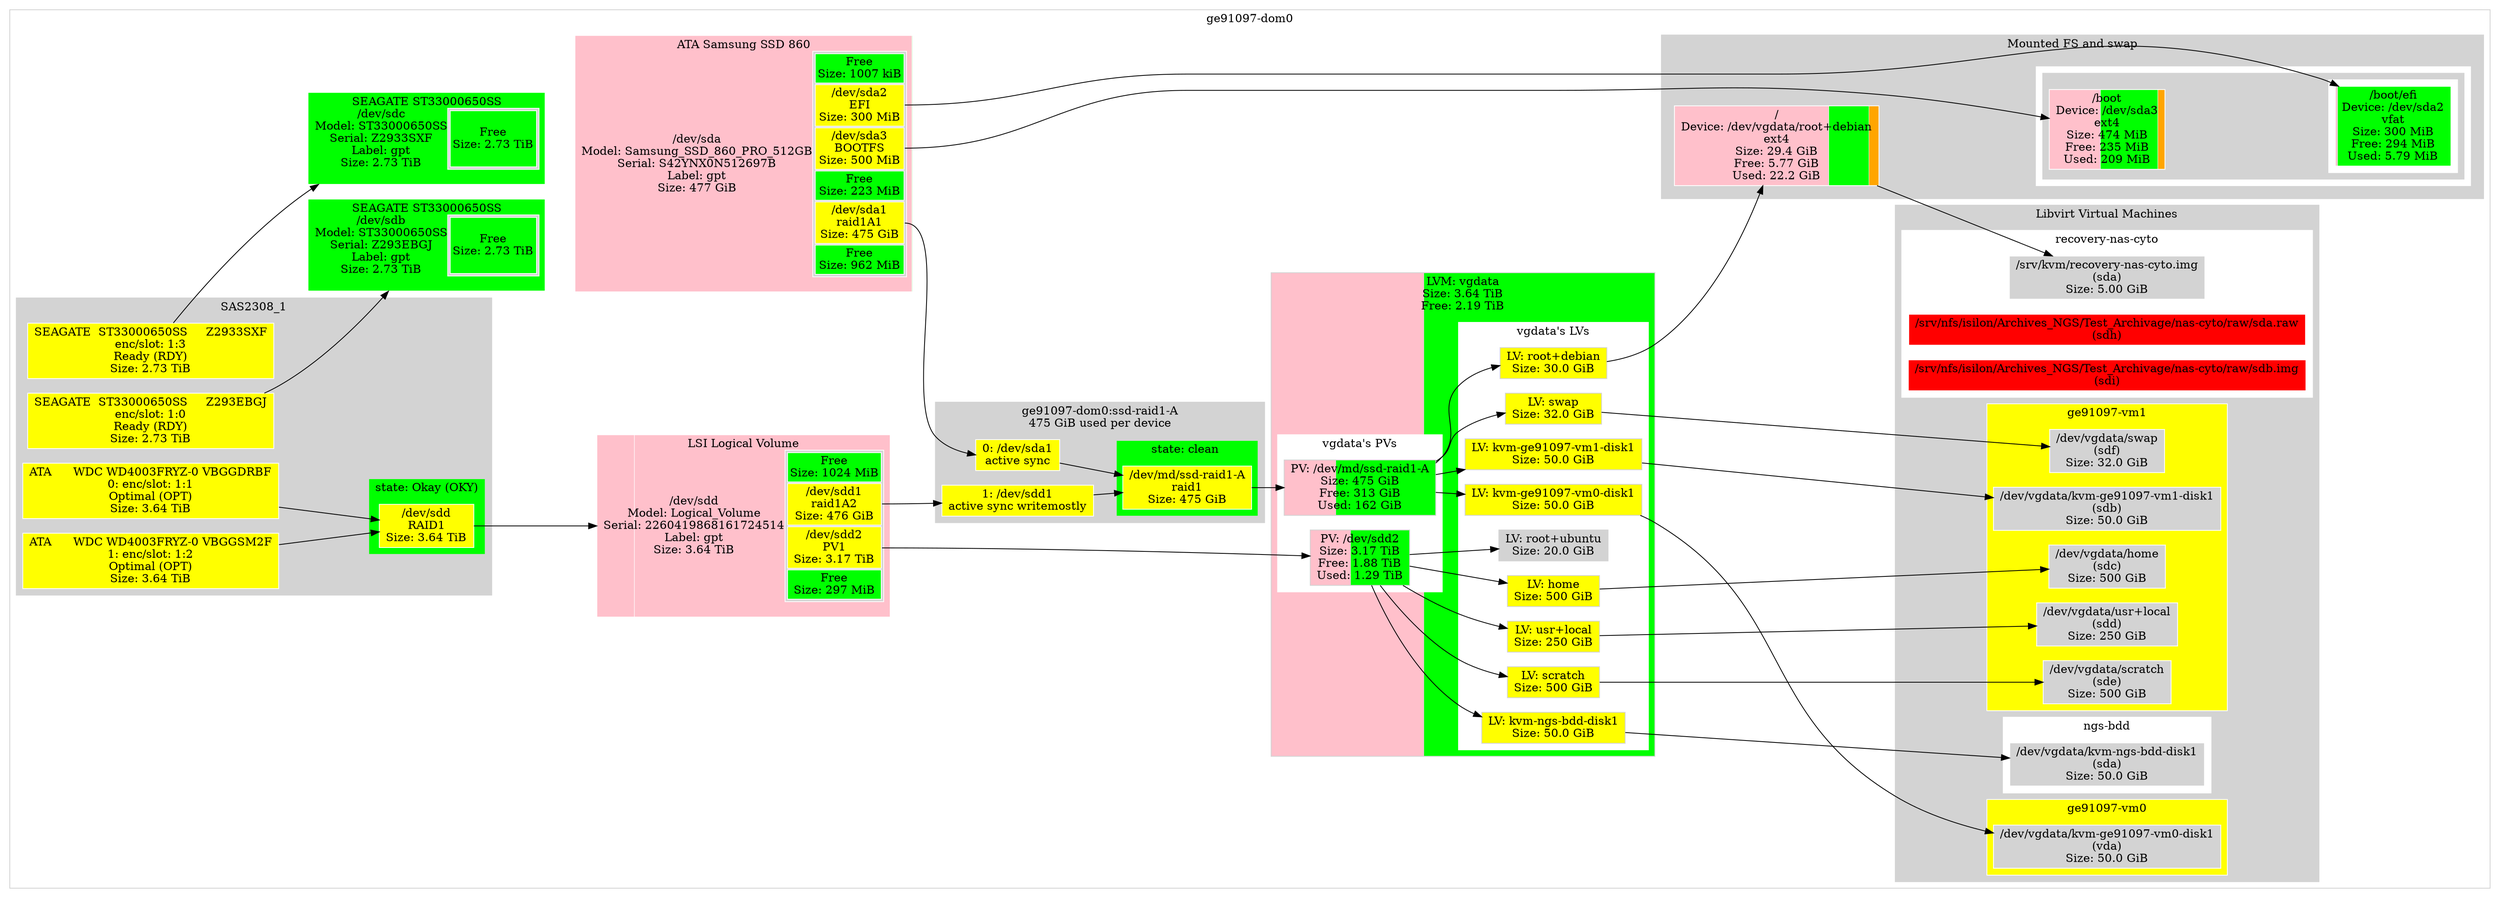 digraph "ge91097-dom0"{ // HEADER: MACHINE
	rankdir=LR; // HEADER: MACHINE
	subgraph "cluster_machine@ge91097-dom0" {
		style=filled;
		color=lightgrey;
		fillcolor=white;
		node [style=filled,color=white,fillcolor=white,shape=rectangle];
			{ "machine@ge91097-dom0|Partition::GPT@sda" [
				label=<<TABLE BORDER="0" CELLPADDING="0" CELLSPACING="0">
						<TR> <TD COLSPAN="2">ATA Samsung SSD 860</TD> </TR><TR><TD >/dev/sda<BR/>Model: Samsung_SSD_860_PRO_512GB<BR/>Serial: S42YNX0N512697B<BR/>Label: gpt<BR/>Size: 477 GiB</TD>    <TD BGCOLOR="lightgrey">
						<TABLE >
							<TR>
								<TD bgcolor="green">
								Free<BR/>Size: 1007 kiB
								</TD>
							</TR>
							<TR>
								<TD PORT="2" BGCOLOR="yellow">
								/dev/sda2<BR/>EFI<BR/>Size: 300 MiB
								</TD>
							</TR>
							<TR>
								<TD PORT="3" BGCOLOR="yellow">
								/dev/sda3<BR/>BOOTFS<BR/>Size: 500 MiB
								</TD>
							</TR>
							<TR>
								<TD bgcolor="green">
								Free<BR/>Size: 223 MiB
								</TD>
							</TR>
							<TR>
								<TD PORT="1" BGCOLOR="yellow">
								/dev/sda1<BR/>raid1A1<BR/>Size: 475 GiB
								</TD>
							</TR>
							<TR>
								<TD bgcolor="green">
								Free<BR/>Size: 962 MiB
								</TD>
							</TR>
						</TABLE>
						</TD> </TR><TR> <TD COLSPAN="2"> </TD> </TR>
					</TABLE>
				>;
				// Style node
				color=white;
				fillcolor=lightgrey;
				shape="rectangle";
				style=striped;
				fillcolor="green;0.000002:pink;0.000614:pink;0.001024:green;0.000457:pink;0.995933:green;0.001970";
			]; }
			{ "machine@ge91097-dom0|Partition::GPT@sdb" [
				label=<<TABLE BORDER="0" CELLPADDING="0" CELLSPACING="0">
						<TR> <TD COLSPAN="2">SEAGATE ST33000650SS</TD> </TR><TR><TD >/dev/sdb<BR/>Model: ST33000650SS<BR/>Serial: Z293EBGJ<BR/>Label: gpt<BR/>Size: 2.73 TiB</TD>    <TD BGCOLOR="lightgrey">
						<TABLE >
							<TR>
								<TD bgcolor="green">
								Free<BR/>Size: 2.73 TiB
								</TD>
							</TR>
						</TABLE>
						</TD> </TR><TR> <TD COLSPAN="2"> </TD> </TR>
					</TABLE>
				>;
				// Style node
				color=white;
				fillcolor=lightgrey;
				shape="rectangle";
				style=striped;
				fillcolor="green;1.000000";
			]; }
			{ "machine@ge91097-dom0|Partition::GPT@sdc" [
				label=<<TABLE BORDER="0" CELLPADDING="0" CELLSPACING="0">
						<TR> <TD COLSPAN="2">SEAGATE ST33000650SS</TD> </TR><TR><TD >/dev/sdc<BR/>Model: ST33000650SS<BR/>Serial: Z2933SXF<BR/>Label: gpt<BR/>Size: 2.73 TiB</TD>    <TD BGCOLOR="lightgrey">
						<TABLE >
							<TR>
								<TD bgcolor="green">
								Free<BR/>Size: 2.73 TiB
								</TD>
							</TR>
						</TABLE>
						</TD> </TR><TR> <TD COLSPAN="2"> </TD> </TR>
					</TABLE>
				>;
				// Style node
				color=white;
				fillcolor=lightgrey;
				shape="rectangle";
				style=striped;
				fillcolor="green;1.000000";
			]; }
			{ "machine@ge91097-dom0|Partition::GPT@sdd" [
				label=<<TABLE BORDER="0" CELLPADDING="0" CELLSPACING="0">
						<TR> <TD COLSPAN="2">LSI Logical Volume</TD> </TR><TR><TD >/dev/sdd<BR/>Model: Logical_Volume<BR/>Serial: 2260419868161724514<BR/>Label: gpt<BR/>Size: 3.64 TiB</TD>    <TD BGCOLOR="lightgrey">
						<TABLE >
							<TR>
								<TD bgcolor="green">
								Free<BR/>Size: 1024 MiB
								</TD>
							</TR>
							<TR>
								<TD PORT="1" BGCOLOR="yellow">
								/dev/sdd1<BR/>raid1A2<BR/>Size: 476 GiB
								</TD>
							</TR>
							<TR>
								<TD PORT="2" BGCOLOR="yellow">
								/dev/sdd2<BR/>PV1<BR/>Size: 3.17 TiB
								</TD>
							</TR>
							<TR>
								<TD bgcolor="green">
								Free<BR/>Size: 297 MiB
								</TD>
							</TR>
						</TABLE>
						</TD> </TR><TR> <TD COLSPAN="2"> </TD> </TR>
					</TABLE>
				>;
				// Style node
				color=white;
				fillcolor=lightgrey;
				shape="rectangle";
				style=striped;
				fillcolor="green;0.000268:pink;0.127775:pink;0.871878:green;0.000078";
			]; }
			subgraph "cluster_machine@ge91097-dom0|LVM::VG@vgdata" {
				style=filled;
				color=lightgrey;
				fillcolor=lightgrey;
				node [style=filled,color=lightgrey,fillcolor=lightgrey,shape=rectangle];
				subgraph "cluster_machine@ge91097-dom0|LVM::VG@vgdata|::PVs" {
					color=white;
					fillcolor=white;
					{ "machine@ge91097-dom0|LVM::VG@vgdata|::PVs|::PV@md127" [
						label="PV: /dev/md/ssd-raid1-A\nSize: 475 GiB\nFree: 313 GiB\nUsed: 162 GiB";
						shape=rectangle;style=striped;fillcolor="pink;0.341145.2:green"
					]; }
					{ "machine@ge91097-dom0|LVM::VG@vgdata|::PVs|::PV@sdd2" [
						label="PV: /dev/sdd2\nSize: 3.17 TiB\nFree: 1.88 TiB\nUsed: 1.29 TiB";
						shape=rectangle;style=striped;fillcolor="pink;0.406404.2:green"
					]; }
					label="vgdata's PVs";
				}
				subgraph "cluster_machine@ge91097-dom0|LVM::VG@vgdata|::LVs" {
					color=white;
					fillcolor=white;
					{ "machine@ge91097-dom0|LVM::VG@vgdata|::LVs|::LV@home" [
						label="LV: home\nSize: 500 GiB";
						fillcolor="yellow"
					]; }
					{ "machine@ge91097-dom0|LVM::VG@vgdata|::LVs|::LV@kvm-ge91097-vm0-disk1" [
						label="LV: kvm-ge91097-vm0-disk1\nSize: 50.0 GiB";
						fillcolor="yellow"
					]; }
					{ "machine@ge91097-dom0|LVM::VG@vgdata|::LVs|::LV@kvm-ge91097-vm1-disk1" [
						label="LV: kvm-ge91097-vm1-disk1\nSize: 50.0 GiB";
						fillcolor="yellow"
					]; }
					{ "machine@ge91097-dom0|LVM::VG@vgdata|::LVs|::LV@kvm-ngs-bdd-disk1" [
						label="LV: kvm-ngs-bdd-disk1\nSize: 50.0 GiB";
						fillcolor="yellow"
					]; }
					{ "machine@ge91097-dom0|LVM::VG@vgdata|::LVs|::LV@root+debian" [
						label="LV: root+debian\nSize: 30.0 GiB";
						fillcolor="yellow"
					]; }
					{ "machine@ge91097-dom0|LVM::VG@vgdata|::LVs|::LV@root+ubuntu" [
						label="LV: root+ubuntu\nSize: 20.0 GiB";
						fillcolor="lightgrey"
					]; }
					{ "machine@ge91097-dom0|LVM::VG@vgdata|::LVs|::LV@scratch" [
						label="LV: scratch\nSize: 500 GiB";
						fillcolor="yellow"
					]; }
					{ "machine@ge91097-dom0|LVM::VG@vgdata|::LVs|::LV@swap" [
						label="LV: swap\nSize: 32.0 GiB";
						fillcolor="yellow"
					]; }
					{ "machine@ge91097-dom0|LVM::VG@vgdata|::LVs|::LV@usr+local" [
						label="LV: usr+local\nSize: 250 GiB";
						fillcolor="yellow"
					]; }
					label="vgdata's LVs";
				}
				label="LVM: vgdata\nSize: 3.64 TiB\nFree: 2.19 TiB";
				style=striped;fillcolor="pink;0.398080.2:green"
			}
			subgraph "cluster_machine@ge91097-dom0|RAID::MD@md127" {
				style=filled;
				color=lightgrey;
				fillcolor=lightgrey;
				node [style=filled,color=white,fillcolor=lightgrey,shape=rectangle];
				subgraph "cluster_machine@ge91097-dom0|RAID::MD@md127|::State" {
					{ "machine@ge91097-dom0|RAID::MD@md127|::State|::RaidDevice@md127" [
						label="/dev/md/ssd-raid1-A\nraid1\nSize: 475 GiB";
						fillcolor="yellow"
					]; }
					label="state: clean ";
					shape=oval
					fillcolor=green
				}
				{ "machine@ge91097-dom0|RAID::MD@md127|::Device@sda1" [
					label="0: /dev/sda1\nactive sync";
					fillcolor=yellow
				]; }
				{ "machine@ge91097-dom0|RAID::MD@md127|::Device@sdd1" [
					label="1: /dev/sdd1\nactive sync writemostly";
					fillcolor=yellow
				]; }
				label="ge91097-dom0:ssd-raid1-A\n475 GiB used per device";
			}
			subgraph "cluster_machine@ge91097-dom0|RAID::LSI::SASIrcu@0" {
				style=filled;
				color=lightgrey;
				fillcolor=lightgrey;
				node [style=filled,color=white,fillcolor=lightgrey,shape=rectangle];
				{ "machine@ge91097-dom0|RAID::LSI::SASIrcu@0|::RawDevice@LSISASIrcu@1:0" [
					label="SEAGATE  ST33000650SS     Z293EBGJ\nenc/slot: 1:0\nReady (RDY)\nSize: 2.73 TiB";
					fillcolor=yellow
				]; }
				{ "machine@ge91097-dom0|RAID::LSI::SASIrcu@0|::RawDevice@LSISASIrcu@1:1" [
					label="ATA      WDC WD4003FRYZ-0 VBGGDRBF\n0: enc/slot: 1:1\nOptimal (OPT)\nSize: 3.64 TiB";
					fillcolor=yellow
				]; }
				{ "machine@ge91097-dom0|RAID::LSI::SASIrcu@0|::RawDevice@LSISASIrcu@1:2" [
					label="ATA      WDC WD4003FRYZ-0 VBGGSM2F\n1: enc/slot: 1:2\nOptimal (OPT)\nSize: 3.64 TiB";
					fillcolor=yellow
				]; }
				{ "machine@ge91097-dom0|RAID::LSI::SASIrcu@0|::RawDevice@LSISASIrcu@1:3" [
					label="SEAGATE  ST33000650SS     Z2933SXF\nenc/slot: 1:3\nReady (RDY)\nSize: 2.73 TiB";
					fillcolor=yellow
				]; }
				subgraph "cluster_machine@ge91097-dom0|RAID::LSI::SASIrcu@0|::State@sdd" {
					{ "machine@ge91097-dom0|RAID::LSI::SASIrcu@0|::State@sdd|::RaidDevice@1" [
						label="/dev/sdd\nRAID1\nSize: 3.64 TiB";
						fillcolor="yellow"
					]; }
					label="state: Okay (OKY)";
					shape=oval
					fillcolor=green
				}
				label="SAS2308_1";
			}
			subgraph "cluster_machine@ge91097-dom0|FS" {
				style=filled;
				color=lightgrey;
				fillcolor=lightgrey;
				node [style=filled,color=white,fillcolor=lightgrey,shape=rectangle];
				subgraph "cluster_machine@ge91097-dom0|FS|::SWAP@@FS@SWAP" {
					style=filled;
					color=white
					fillcolor=lightgrey;
					node [style=filled,color=white,fillcolor=lightgrey,shape=rectangle];
					label="SWAP\nSize: 0 B";
					shape=rectangle;style=striped;fillcolor="yellow"
				}
				subgraph "cluster_machine@ge91097-dom0|FS|::MP@27@/" {
					style=filled;
					color=lightgrey;
					fillcolor=lightgrey;
					node [style=filled,color=white,fillcolor=lightgrey,shape=rectangle];
					{ "machine@ge91097-dom0|FS|::MP@27@/|::FS@FS@27@/" [
						label="/\nDevice: /dev/vgdata/root+debian\next4\nSize: 29.4 GiB\nFree: 5.77 GiB\nUsed: 22.2 GiB";
						shape=rectangle;style=striped;fillcolor="pink;0.754636.2:green;0.196469.2:orange"
					]; }
					subgraph "cluster_machine@ge91097-dom0|FS|::MP@27@/|::C@27@/" {
						color=white;
						fillcolor=white;
						subgraph "cluster_machine@ge91097-dom0|FS|::MP@27@/|::C@27@/|FS::MP@95@/boot" {
							style=filled;
							color=lightgrey;
							fillcolor=lightgrey;
							node [style=filled,color=white,fillcolor=lightgrey,shape=rectangle];
							{ "machine@ge91097-dom0|FS|::MP@27@/|::C@27@/|FS::MP@95@/boot|::FS@FS@95@/boot" [
								label="/boot\nDevice: /dev/sda3\next4\nSize: 474 MiB\nFree: 235 MiB\nUsed: 209 MiB";
								shape=rectangle;style=striped;fillcolor="pink;0.442009.2:green;0.496804.2:orange"
							]; }
							subgraph "cluster_machine@ge91097-dom0|FS|::MP@27@/|::C@27@/|FS::MP@95@/boot|::C@95@/boot" {
								color=white;
								fillcolor=white;
								{ "machine@ge91097-dom0|FS|::MP@27@/|::C@27@/|FS::MP@95@/boot|::C@95@/boot|FS::MP::FS@FS@98@/boot/efi" [
									label="/boot/efi\nDevice: /dev/sda2\nvfat\nSize: 300 MiB\nFree: 294 MiB\nUsed: 5.79 MiB";
									shape=rectangle;style=striped;fillcolor="pink;0.019308.2:green"
								]; }
								label="";
							}
							label="";
						}
						label="";
					}
					label="";
				}
				label="Mounted FS and swap";
			}
			subgraph "cluster_machine@ge91097-dom0|Libvirt" {
				style=filled;
				color=lightgrey;
				fillcolor=lightgrey;
				node [style=filled,color=white,fillcolor=lightgrey,shape=rectangle];
				subgraph "cluster_machine@ge91097-dom0|Libvirt|::VM@recovery-nas-cyto" {
					color=white;
					fillcolor=white;
					{ "machine@ge91097-dom0|Libvirt|::VM@recovery-nas-cyto|::Block@sda" [
						label="/srv/kvm/recovery-nas-cyto.img\n(sda)\nSize: 5.00 GiB";
					]; }
					{ "machine@ge91097-dom0|Libvirt|::VM@recovery-nas-cyto|::Block@sdh" [
						label="/srv/nfs/isilon/Archives_NGS/Test_Archivage/nas-cyto/raw/sda.raw\n(sdh)";
						fillcolor=red
					]; }
					{ "machine@ge91097-dom0|Libvirt|::VM@recovery-nas-cyto|::Block@sdi" [
						label="/srv/nfs/isilon/Archives_NGS/Test_Archivage/nas-cyto/raw/sdb.img\n(sdi)";
						fillcolor=red
					]; }
					label="recovery-nas-cyto";
				}
				subgraph "cluster_machine@ge91097-dom0|Libvirt|::VM@ngs-bdd" {
					color=white;
					fillcolor=white;
					{ "machine@ge91097-dom0|Libvirt|::VM@ngs-bdd|::Block@sda" [
						label="/dev/vgdata/kvm-ngs-bdd-disk1\n(sda)\nSize: 50.0 GiB";
					]; }
					label="ngs-bdd";
				}
				subgraph "cluster_machine@ge91097-dom0|Libvirt|::VM@ge91097-vm1" {
					color=white;
					fillcolor=white;
					{ "machine@ge91097-dom0|Libvirt|::VM@ge91097-vm1|::Block@sdc" [
						label="/dev/vgdata/home\n(sdc)\nSize: 500 GiB";
					]; }
					{ "machine@ge91097-dom0|Libvirt|::VM@ge91097-vm1|::Block@sdb" [
						label="/dev/vgdata/kvm-ge91097-vm1-disk1\n(sdb)\nSize: 50.0 GiB";
					]; }
					{ "machine@ge91097-dom0|Libvirt|::VM@ge91097-vm1|::Block@sde" [
						label="/dev/vgdata/scratch\n(sde)\nSize: 500 GiB";
					]; }
					{ "machine@ge91097-dom0|Libvirt|::VM@ge91097-vm1|::Block@sdf" [
						label="/dev/vgdata/swap\n(sdf)\nSize: 32.0 GiB";
					]; }
					{ "machine@ge91097-dom0|Libvirt|::VM@ge91097-vm1|::Block@sdd" [
						label="/dev/vgdata/usr+local\n(sdd)\nSize: 250 GiB";
					]; }
					label="ge91097-vm1";
					fillcolor=yellow
				}
				subgraph "cluster_machine@ge91097-dom0|Libvirt|::VM@ge91097-vm0" {
					color=white;
					fillcolor=white;
					{ "machine@ge91097-dom0|Libvirt|::VM@ge91097-vm0|::Block@vda" [
						label="/dev/vgdata/kvm-ge91097-vm0-disk1\n(vda)\nSize: 50.0 GiB";
					]; }
					label="ge91097-vm0";
					fillcolor=yellow
				}
				label="Libvirt Virtual Machines";
			}
			// Links from LVM VG: LVM::VG@vgdata
			"machine@ge91097-dom0|LVM::VG@vgdata|::PVs|::PV@sdd2" -> "machine@ge91097-dom0|LVM::VG@vgdata|::LVs|::LV@home"
			"machine@ge91097-dom0|LVM::VG@vgdata|::PVs|::PV@md127" -> "machine@ge91097-dom0|LVM::VG@vgdata|::LVs|::LV@kvm-ge91097-vm0-disk1"
			"machine@ge91097-dom0|LVM::VG@vgdata|::PVs|::PV@md127" -> "machine@ge91097-dom0|LVM::VG@vgdata|::LVs|::LV@kvm-ge91097-vm1-disk1"
			"machine@ge91097-dom0|LVM::VG@vgdata|::PVs|::PV@sdd2" -> "machine@ge91097-dom0|LVM::VG@vgdata|::LVs|::LV@kvm-ngs-bdd-disk1"
			"machine@ge91097-dom0|LVM::VG@vgdata|::PVs|::PV@md127" -> "machine@ge91097-dom0|LVM::VG@vgdata|::LVs|::LV@root+debian"
			"machine@ge91097-dom0|LVM::VG@vgdata|::PVs|::PV@sdd2" -> "machine@ge91097-dom0|LVM::VG@vgdata|::LVs|::LV@root+ubuntu"
			"machine@ge91097-dom0|LVM::VG@vgdata|::PVs|::PV@sdd2" -> "machine@ge91097-dom0|LVM::VG@vgdata|::LVs|::LV@scratch"
			"machine@ge91097-dom0|LVM::VG@vgdata|::PVs|::PV@md127" -> "machine@ge91097-dom0|LVM::VG@vgdata|::LVs|::LV@swap"
			"machine@ge91097-dom0|LVM::VG@vgdata|::PVs|::PV@sdd2" -> "machine@ge91097-dom0|LVM::VG@vgdata|::LVs|::LV@usr+local"
			// Links from MD: /dev/md/ssd-raid1-A
			"machine@ge91097-dom0|RAID::MD@md127|::Device@sda1" -> "machine@ge91097-dom0|RAID::MD@md127|::State|::RaidDevice@md127"
			"machine@ge91097-dom0|RAID::MD@md127|::Device@sdd1" -> "machine@ge91097-dom0|RAID::MD@md127|::State|::RaidDevice@md127"
			// Links from MegaCli: Controller 0
			
			"machine@ge91097-dom0|RAID::LSI::SASIrcu@0|::RawDevice@LSISASIrcu@1:1" -> "machine@ge91097-dom0|RAID::LSI::SASIrcu@0|::State@sdd|::RaidDevice@1"
			"machine@ge91097-dom0|RAID::LSI::SASIrcu@0|::RawDevice@LSISASIrcu@1:2" -> "machine@ge91097-dom0|RAID::LSI::SASIrcu@0|::State@sdd|::RaidDevice@1"
			
			// Links from FS::MP::FS@FS@95@/boot
			"machine@ge91097-dom0|FS|::MP@27@/|::FS@FS@27@/" -> "machine@ge91097-dom0|FS|::MP@27@/|::C@27@/|FS::MP@95@/boot|::FS@FS@95@/boot" [style=invis]
			// Links from FS::MP::FS@FS@98@/boot/efi
			"machine@ge91097-dom0|FS|::MP@27@/|::C@27@/|FS::MP@95@/boot|::FS@FS@95@/boot" -> "machine@ge91097-dom0|FS|::MP@27@/|::C@27@/|FS::MP@95@/boot|::C@95@/boot|FS::MP::FS@FS@98@/boot/efi" [style=invis]
			// Links from Libvirt::VM::Block@sda
			// SOURCE LINK: recovery-nas-cyto 5368709120 (sda) "machine@ge91097-dom0|Libvirt|::VM@recovery-nas-cyto|::Block@sda"
			// Links from Libvirt::VM::Block@sdh
			// SOURCE LINK: recovery-nas-cyto 0 (sdh) "machine@ge91097-dom0|Libvirt|::VM@recovery-nas-cyto|::Block@sdh"
			// Links from Libvirt::VM::Block@sdi
			// SOURCE LINK: recovery-nas-cyto 0 (sdi) "machine@ge91097-dom0|Libvirt|::VM@recovery-nas-cyto|::Block@sdi"
			// Links from Libvirt::VM::Block@sda
			// SOURCE LINK: ngs-bdd 53687091200 (sda) "machine@ge91097-dom0|Libvirt|::VM@ngs-bdd|::Block@sda"
			// Links from Libvirt::VM::Block@sdc
			// SOURCE LINK: ge91097-vm1 536870912000 (sdc) "machine@ge91097-dom0|Libvirt|::VM@ge91097-vm1|::Block@sdc"
			// Links from Libvirt::VM::Block@sdb
			// SOURCE LINK: ge91097-vm1 53687091200 (sdb) "machine@ge91097-dom0|Libvirt|::VM@ge91097-vm1|::Block@sdb"
			// Links from Libvirt::VM::Block@sde
			// SOURCE LINK: ge91097-vm1 536870912000 (sde) "machine@ge91097-dom0|Libvirt|::VM@ge91097-vm1|::Block@sde"
			// Links from Libvirt::VM::Block@sdf
			// SOURCE LINK: ge91097-vm1 34359738368 (sdf) "machine@ge91097-dom0|Libvirt|::VM@ge91097-vm1|::Block@sdf"
			// Links from Libvirt::VM::Block@sdd
			// SOURCE LINK: ge91097-vm1 268435456000 (sdd) "machine@ge91097-dom0|Libvirt|::VM@ge91097-vm1|::Block@sdd"
			// Links from Libvirt::VM::Block@vda
			// SOURCE LINK: ge91097-vm0 53687091200 (vda) "machine@ge91097-dom0|Libvirt|::VM@ge91097-vm0|::Block@vda"
			// Links for Partition::GPT@sda
			// TARGET LINK: ge91097-dom0 512110190592 sda "machine@ge91097-dom0|Partition::GPT@sda"
			// Links for Partition::Table
			// Links for Partition::Table::Part::Free@_1
			// Links for Partition::Table::Part::Data@sda2
			// Links for Partition::Table::Part::Data@sda3
			// Links for Partition::Table::Part::Free@_2
			// Links for Partition::Table::Part::Data@sda1
			// Links for Partition::Table::Part::Free@_3
			// Links for Partition::GPT@sdb
			"machine@ge91097-dom0|RAID::LSI::SASIrcu@0|::RawDevice@LSISASIrcu@1:0" -> "machine@ge91097-dom0|Partition::GPT@sdb"
			// Links for Partition::GPT@sdb
			// Links for Partition::Table
			// Links for Partition::Table::Part::Free@_1
			// Links for Partition::GPT@sdc
			"machine@ge91097-dom0|RAID::LSI::SASIrcu@0|::RawDevice@LSISASIrcu@1:3" -> "machine@ge91097-dom0|Partition::GPT@sdc"
			// Links for Partition::GPT@sdc
			// Links for Partition::Table
			// Links for Partition::Table::Part::Free@_1
			// Links for Partition::GPT@sdd
			"machine@ge91097-dom0|RAID::LSI::SASIrcu@0|::State@sdd|::RaidDevice@1" -> "machine@ge91097-dom0|Partition::GPT@sdd"
			// Links for Partition::GPT@sdd
			// Links for Partition::Table
			// Links for Partition::Table::Part::Free@_1
			// Links for Partition::Table::Part::Data@sdd1
			// Links for Partition::Table::Part::Data@sdd2
			// Links for Partition::Table::Part::Free@_2
			// Links for LVM VG: LVM::VG@vgdata
			// Links for LVM::VG::PVs
			// Links for LVM::VG::PVs::PV@md127
			"machine@ge91097-dom0|RAID::MD@md127|::State|::RaidDevice@md127" -> "machine@ge91097-dom0|LVM::VG@vgdata|::PVs|::PV@md127"
			// Links for LVM::VG::PVs::PV@md127
			// Links for LVM::VG::PVs::PV@sdd2
			"machine@ge91097-dom0|Partition::GPT@sdd":"2" -> "machine@ge91097-dom0|LVM::VG@vgdata|::PVs|::PV@sdd2"
			// Links for LVM::VG::PVs::PV@sdd2
			// Links for LVM::VG::LVs
			// Links for LVM::VG::LVs::LV@home
			// Links for LVM::VG::LVs::LV@kvm-ge91097-vm0-disk1
			// Links for LVM::VG::LVs::LV@kvm-ge91097-vm1-disk1
			// Links for LVM::VG::LVs::LV@kvm-ngs-bdd-disk1
			// Links for LVM::VG::LVs::LV@root+debian
			// Links for LVM::VG::LVs::LV@root+ubuntu
			// Links for LVM::VG::LVs::LV@scratch
			// Links for LVM::VG::LVs::LV@swap
			// Links for LVM::VG::LVs::LV@usr+local
			// Links for MD: /dev/md/ssd-raid1-A
			// Links for RAID::MD::State
			// Links for RAID::MD::State::RaidDevice@md127
			// Links for RAID::MD::Device@sda1
			"machine@ge91097-dom0|Partition::GPT@sda":"1" -> "machine@ge91097-dom0|RAID::MD@md127|::Device@sda1"
			// Links for RAID::MD::Device@sda1
			// Links for RAID::MD::Device@sdd1
			"machine@ge91097-dom0|Partition::GPT@sdd":"1" -> "machine@ge91097-dom0|RAID::MD@md127|::Device@sdd1"
			// Links for RAID::MD::Device@sdd1
			// Links for MegaCli: Controller 0
			// Links for RAID::LSI::SASIrcu::RawDevice@LSISASIrcu@1:0
			// Links for RAID::LSI::SASIrcu::RawDevice@LSISASIrcu@1:1
			// Links for RAID::LSI::SASIrcu::RawDevice@LSISASIrcu@1:2
			// Links for RAID::LSI::SASIrcu::RawDevice@LSISASIrcu@1:3
			// Links for RAID::LSI::SASIrcu::State@sdd
			// Links for RAID::LSI::SASIrcu::State::RaidDevice@1
			// Links for FS
			// Links for FS::SWAP@@FS@SWAP
			// Links for FS::MP@27@/
			// Links for FS::MP::FS@FS@27@/
			"machine@ge91097-dom0|LVM::VG@vgdata|::LVs|::LV@root+debian" -> "machine@ge91097-dom0|FS|::MP@27@/|::FS@FS@27@/"
			// Links for FS::MP::FS@FS@27@/
			// Links for FS::MP::C@27@/
			// Links for FS::MP@95@/boot
			// Links for FS::MP::FS@FS@95@/boot
			"machine@ge91097-dom0|Partition::GPT@sda":"3" -> "machine@ge91097-dom0|FS|::MP@27@/|::C@27@/|FS::MP@95@/boot|::FS@FS@95@/boot"
			// Links for FS::MP::FS@FS@95@/boot
			// Links for FS::MP::C@95@/boot
			// Links for FS::MP::FS@FS@98@/boot/efi
			"machine@ge91097-dom0|Partition::GPT@sda":"2" -> "machine@ge91097-dom0|FS|::MP@27@/|::C@27@/|FS::MP@95@/boot|::C@95@/boot|FS::MP::FS@FS@98@/boot/efi"
			// Links for FS::MP::FS@FS@98@/boot/efi
			// Links for Libvirt Virtual Machines
			// Links for Libvirt::VM@recovery-nas-cyto
			// Links for Libvirt::VM::Block@sda
			"machine@ge91097-dom0|FS|::MP@27@/|::FS@FS@27@/" -> "machine@ge91097-dom0|Libvirt|::VM@recovery-nas-cyto|::Block@sda"
			// Links for Libvirt::VM::Block@sda
			// Links for Libvirt::VM::Block@sdh
			// Links for Libvirt::VM::Block@sdi
			// Links for Libvirt::VM@ngs-bdd
			// Links for Libvirt::VM::Block@sda
			"machine@ge91097-dom0|LVM::VG@vgdata|::LVs|::LV@kvm-ngs-bdd-disk1" -> "machine@ge91097-dom0|Libvirt|::VM@ngs-bdd|::Block@sda"
			// Links for Libvirt::VM::Block@sda
			// Links for Libvirt::VM@ge91097-vm1
			// Links for Libvirt::VM::Block@sdc
			"machine@ge91097-dom0|LVM::VG@vgdata|::LVs|::LV@home" -> "machine@ge91097-dom0|Libvirt|::VM@ge91097-vm1|::Block@sdc"
			// Links for Libvirt::VM::Block@sdc
			// Links for Libvirt::VM::Block@sdb
			"machine@ge91097-dom0|LVM::VG@vgdata|::LVs|::LV@kvm-ge91097-vm1-disk1" -> "machine@ge91097-dom0|Libvirt|::VM@ge91097-vm1|::Block@sdb"
			// Links for Libvirt::VM::Block@sdb
			// Links for Libvirt::VM::Block@sde
			"machine@ge91097-dom0|LVM::VG@vgdata|::LVs|::LV@scratch" -> "machine@ge91097-dom0|Libvirt|::VM@ge91097-vm1|::Block@sde"
			// Links for Libvirt::VM::Block@sde
			// Links for Libvirt::VM::Block@sdf
			"machine@ge91097-dom0|LVM::VG@vgdata|::LVs|::LV@swap" -> "machine@ge91097-dom0|Libvirt|::VM@ge91097-vm1|::Block@sdf"
			// Links for Libvirt::VM::Block@sdf
			// Links for Libvirt::VM::Block@sdd
			"machine@ge91097-dom0|LVM::VG@vgdata|::LVs|::LV@usr+local" -> "machine@ge91097-dom0|Libvirt|::VM@ge91097-vm1|::Block@sdd"
			// Links for Libvirt::VM::Block@sdd
			// Links for Libvirt::VM@ge91097-vm0
			// Links for Libvirt::VM::Block@vda
			"machine@ge91097-dom0|LVM::VG@vgdata|::LVs|::LV@kvm-ge91097-vm0-disk1" -> "machine@ge91097-dom0|Libvirt|::VM@ge91097-vm0|::Block@vda"
			// Links for Libvirt::VM::Block@vda
		label="ge91097-dom0";
	}
} // FOOTER: MACHINE
